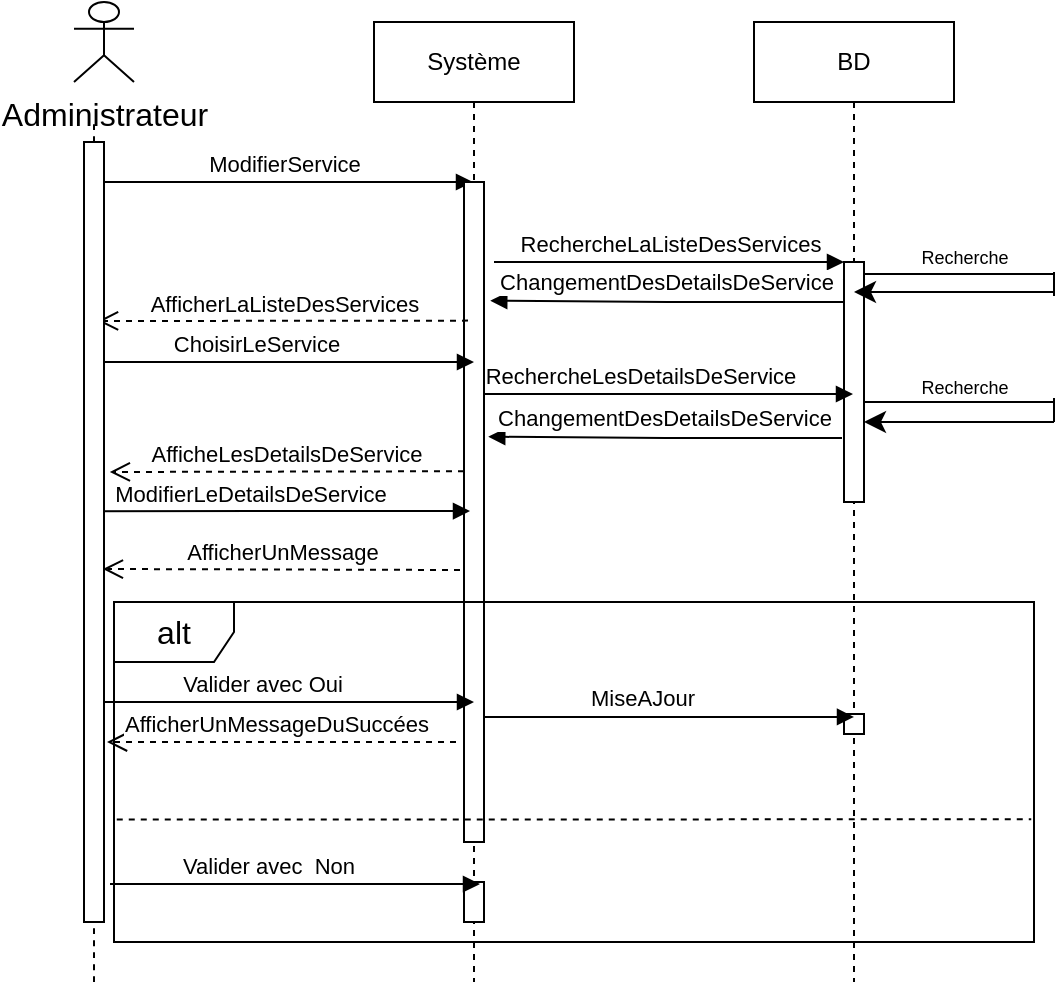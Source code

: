 <mxfile version="23.0.2" type="github" pages="2">
  <diagram name="Page-1" id="2YBvvXClWsGukQMizWep">
    <mxGraphModel dx="1351" dy="505" grid="1" gridSize="10" guides="1" tooltips="1" connect="1" arrows="1" fold="1" page="1" pageScale="1" pageWidth="850" pageHeight="1100" math="0" shadow="0">
      <root>
        <mxCell id="0" />
        <mxCell id="1" parent="0" />
        <mxCell id="aM9ryv3xv72pqoxQDRHE-5" value="Système" style="shape=umlLifeline;perimeter=lifelinePerimeter;whiteSpace=wrap;html=1;container=0;dropTarget=0;collapsible=0;recursiveResize=0;outlineConnect=0;portConstraint=eastwest;newEdgeStyle={&quot;edgeStyle&quot;:&quot;elbowEdgeStyle&quot;,&quot;elbow&quot;:&quot;vertical&quot;,&quot;curved&quot;:0,&quot;rounded&quot;:0};" parent="1" vertex="1">
          <mxGeometry x="220" y="40" width="100" height="480" as="geometry" />
        </mxCell>
        <mxCell id="aM9ryv3xv72pqoxQDRHE-7" value="ModifierService" style="html=1;verticalAlign=bottom;endArrow=block;edgeStyle=elbowEdgeStyle;elbow=vertical;curved=0;rounded=0;" parent="1" target="aM9ryv3xv72pqoxQDRHE-5" edge="1">
          <mxGeometry relative="1" as="geometry">
            <mxPoint x="80" y="120" as="sourcePoint" />
            <Array as="points">
              <mxPoint x="180" y="120" />
            </Array>
            <mxPoint x="265" y="120" as="targetPoint" />
          </mxGeometry>
        </mxCell>
        <mxCell id="IuWYibDsxvpFyqNWnPMN-1" value="Administrateur" style="shape=umlActor;verticalLabelPosition=bottom;verticalAlign=top;html=1;outlineConnect=0;fontSize=16;" parent="1" vertex="1">
          <mxGeometry x="70" y="30" width="30" height="40" as="geometry" />
        </mxCell>
        <mxCell id="IuWYibDsxvpFyqNWnPMN-3" value="" style="endArrow=none;dashed=1;html=1;rounded=0;fontSize=12;startSize=8;endSize=8;curved=1;" parent="1" edge="1" source="3uridJ988G90Z0S9a935-14">
          <mxGeometry width="50" height="50" relative="1" as="geometry">
            <mxPoint x="80" y="520" as="sourcePoint" />
            <mxPoint x="80" y="90" as="targetPoint" />
          </mxGeometry>
        </mxCell>
        <mxCell id="IuWYibDsxvpFyqNWnPMN-5" value="BD" style="shape=umlLifeline;perimeter=lifelinePerimeter;whiteSpace=wrap;html=1;container=0;dropTarget=0;collapsible=0;recursiveResize=0;outlineConnect=0;portConstraint=eastwest;newEdgeStyle={&quot;edgeStyle&quot;:&quot;elbowEdgeStyle&quot;,&quot;elbow&quot;:&quot;vertical&quot;,&quot;curved&quot;:0,&quot;rounded&quot;:0};" parent="1" vertex="1">
          <mxGeometry x="410" y="40" width="100" height="480" as="geometry" />
        </mxCell>
        <mxCell id="IuWYibDsxvpFyqNWnPMN-6" value="" style="rounded=0;whiteSpace=wrap;html=1;fontSize=16;direction=south;" parent="1" vertex="1">
          <mxGeometry x="265" y="120" width="10" height="330" as="geometry" />
        </mxCell>
        <mxCell id="njUfeDdC9oClIFobsHE3-21" style="edgeStyle=none;curved=1;rounded=0;orthogonalLoop=1;jettySize=auto;html=1;fontSize=12;startSize=8;endSize=8;" parent="1" source="IuWYibDsxvpFyqNWnPMN-7" edge="1">
          <mxGeometry relative="1" as="geometry">
            <mxPoint x="460.0" y="180" as="targetPoint" />
          </mxGeometry>
        </mxCell>
        <mxCell id="IuWYibDsxvpFyqNWnPMN-7" value="" style="rounded=0;whiteSpace=wrap;html=1;fontSize=16;direction=south;" parent="1" vertex="1">
          <mxGeometry x="455" y="160" width="10" height="120" as="geometry" />
        </mxCell>
        <mxCell id="njUfeDdC9oClIFobsHE3-17" value="RechercheLesDetailsDeService" style="html=1;verticalAlign=bottom;endArrow=block;edgeStyle=elbowEdgeStyle;elbow=vertical;curved=0;rounded=0;" parent="1" edge="1">
          <mxGeometry x="-0.154" relative="1" as="geometry">
            <mxPoint x="275" y="226" as="sourcePoint" />
            <Array as="points">
              <mxPoint x="370" y="226" />
            </Array>
            <mxPoint x="459.5" y="226" as="targetPoint" />
            <mxPoint as="offset" />
          </mxGeometry>
        </mxCell>
        <mxCell id="njUfeDdC9oClIFobsHE3-22" value="" style="endArrow=none;html=1;rounded=0;fontSize=12;startSize=8;endSize=8;curved=1;" parent="1" edge="1">
          <mxGeometry width="50" height="50" relative="1" as="geometry">
            <mxPoint x="465" y="166" as="sourcePoint" />
            <mxPoint x="560" y="166" as="targetPoint" />
          </mxGeometry>
        </mxCell>
        <mxCell id="njUfeDdC9oClIFobsHE3-23" value="" style="endArrow=none;html=1;rounded=0;fontSize=12;startSize=8;endSize=8;curved=1;" parent="1" edge="1">
          <mxGeometry width="50" height="50" relative="1" as="geometry">
            <mxPoint x="560" y="177" as="sourcePoint" />
            <mxPoint x="560" y="165" as="targetPoint" />
          </mxGeometry>
        </mxCell>
        <mxCell id="njUfeDdC9oClIFobsHE3-24" value="" style="endArrow=classic;html=1;rounded=0;fontSize=12;startSize=8;endSize=8;curved=1;entryX=0.24;entryY=0.5;entryDx=0;entryDy=0;entryPerimeter=0;" parent="1" edge="1">
          <mxGeometry width="50" height="50" relative="1" as="geometry">
            <mxPoint x="560" y="175" as="sourcePoint" />
            <mxPoint x="460" y="175" as="targetPoint" />
            <Array as="points">
              <mxPoint x="530" y="175" />
              <mxPoint x="510" y="175" />
            </Array>
          </mxGeometry>
        </mxCell>
        <mxCell id="IuWYibDsxvpFyqNWnPMN-12" value="RechercheLaListeDesServices" style="html=1;verticalAlign=bottom;endArrow=block;edgeStyle=elbowEdgeStyle;elbow=vertical;curved=0;rounded=0;entryX=0;entryY=1;entryDx=0;entryDy=0;" parent="1" edge="1" target="IuWYibDsxvpFyqNWnPMN-7">
          <mxGeometry relative="1" as="geometry">
            <mxPoint x="280" y="160" as="sourcePoint" />
            <Array as="points">
              <mxPoint x="365" y="160" />
            </Array>
            <mxPoint x="440" y="160" as="targetPoint" />
          </mxGeometry>
        </mxCell>
        <mxCell id="njUfeDdC9oClIFobsHE3-31" value="AfficherUnMessageDuSuccées" style="html=1;verticalAlign=bottom;endArrow=open;dashed=1;endSize=8;edgeStyle=elbowEdgeStyle;elbow=vertical;curved=0;rounded=0;" parent="1" edge="1">
          <mxGeometry x="0.05" relative="1" as="geometry">
            <mxPoint x="86.5" y="400" as="targetPoint" />
            <Array as="points">
              <mxPoint x="91.5" y="400" />
            </Array>
            <mxPoint x="261" y="400" as="sourcePoint" />
            <mxPoint x="1" as="offset" />
          </mxGeometry>
        </mxCell>
        <mxCell id="njUfeDdC9oClIFobsHE3-32" value="alt" style="shape=umlFrame;whiteSpace=wrap;html=1;pointerEvents=0;fontSize=16;" parent="1" vertex="1">
          <mxGeometry x="90" y="330" width="460" height="170" as="geometry" />
        </mxCell>
        <mxCell id="njUfeDdC9oClIFobsHE3-35" value="AfficherLaListeDesServices" style="html=1;verticalAlign=bottom;endArrow=open;dashed=1;endSize=8;edgeStyle=elbowEdgeStyle;elbow=vertical;curved=0;rounded=0;exitX=0.239;exitY=0.5;exitDx=0;exitDy=0;exitPerimeter=0;" parent="1" edge="1">
          <mxGeometry relative="1" as="geometry">
            <mxPoint x="82.0" y="189.364" as="targetPoint" />
            <Array as="points" />
            <mxPoint x="267" y="189.31" as="sourcePoint" />
          </mxGeometry>
        </mxCell>
        <mxCell id="njUfeDdC9oClIFobsHE3-36" value="ChoisirLeService" style="html=1;verticalAlign=bottom;endArrow=block;edgeStyle=elbowEdgeStyle;elbow=horizontal;curved=0;rounded=0;" parent="1" edge="1">
          <mxGeometry x="-0.154" relative="1" as="geometry">
            <mxPoint x="80" y="210" as="sourcePoint" />
            <Array as="points" />
            <mxPoint x="270" y="210" as="targetPoint" />
            <mxPoint as="offset" />
          </mxGeometry>
        </mxCell>
        <mxCell id="njUfeDdC9oClIFobsHE3-38" value="AfficheLesDetailsDeService" style="html=1;verticalAlign=bottom;endArrow=open;dashed=1;endSize=8;edgeStyle=elbowEdgeStyle;elbow=vertical;curved=0;rounded=0;entryX=0.424;entryY=-0.291;entryDx=0;entryDy=0;entryPerimeter=0;" parent="1" edge="1" target="3uridJ988G90Z0S9a935-14">
          <mxGeometry relative="1" as="geometry">
            <mxPoint x="75.5" y="264.61" as="targetPoint" />
            <Array as="points" />
            <mxPoint x="265" y="264.61" as="sourcePoint" />
          </mxGeometry>
        </mxCell>
        <mxCell id="3uridJ988G90Z0S9a935-2" value="ChangementDesDetailsDeService" style="html=1;verticalAlign=bottom;endArrow=block;edgeStyle=elbowEdgeStyle;elbow=horizontal;curved=0;rounded=0;entryX=0.384;entryY=-0.213;entryDx=0;entryDy=0;entryPerimeter=0;" edge="1" parent="1">
          <mxGeometry x="0.006" relative="1" as="geometry">
            <mxPoint x="454" y="248" as="sourcePoint" />
            <Array as="points" />
            <mxPoint x="277.13" y="247.36" as="targetPoint" />
            <mxPoint as="offset" />
          </mxGeometry>
        </mxCell>
        <mxCell id="3uridJ988G90Z0S9a935-4" value="" style="endArrow=none;dashed=1;html=1;rounded=0;exitX=0.003;exitY=0.64;exitDx=0;exitDy=0;exitPerimeter=0;entryX=0.997;entryY=0.639;entryDx=0;entryDy=0;entryPerimeter=0;" edge="1" parent="1" source="njUfeDdC9oClIFobsHE3-32" target="njUfeDdC9oClIFobsHE3-32">
          <mxGeometry width="50" height="50" relative="1" as="geometry">
            <mxPoint x="90.92" y="419.75" as="sourcePoint" />
            <mxPoint x="550" y="423.05" as="targetPoint" />
          </mxGeometry>
        </mxCell>
        <mxCell id="3uridJ988G90Z0S9a935-5" value="ChangementDesDetailsDeService" style="html=1;verticalAlign=bottom;endArrow=block;edgeStyle=elbowEdgeStyle;elbow=horizontal;curved=0;rounded=0;entryX=0.384;entryY=-0.213;entryDx=0;entryDy=0;entryPerimeter=0;" edge="1" parent="1">
          <mxGeometry x="0.006" relative="1" as="geometry">
            <mxPoint x="455" y="180" as="sourcePoint" />
            <Array as="points" />
            <mxPoint x="278.13" y="179.36" as="targetPoint" />
            <mxPoint as="offset" />
          </mxGeometry>
        </mxCell>
        <mxCell id="3uridJ988G90Z0S9a935-6" value="&lt;font style=&quot;font-size: 9px;&quot;&gt;Recherche&lt;/font&gt;" style="text;html=1;align=center;verticalAlign=middle;resizable=0;points=[];autosize=1;strokeColor=none;fillColor=none;" vertex="1" parent="1">
          <mxGeometry x="480" y="142" width="70" height="30" as="geometry" />
        </mxCell>
        <mxCell id="3uridJ988G90Z0S9a935-7" value="ModifierLeDetailsDeService" style="html=1;verticalAlign=bottom;endArrow=block;edgeStyle=elbowEdgeStyle;elbow=vertical;curved=0;rounded=0;" edge="1" parent="1">
          <mxGeometry x="-0.154" relative="1" as="geometry">
            <mxPoint x="78" y="284.57" as="sourcePoint" />
            <Array as="points" />
            <mxPoint x="268" y="284.57" as="targetPoint" />
            <mxPoint as="offset" />
          </mxGeometry>
        </mxCell>
        <mxCell id="3uridJ988G90Z0S9a935-8" value="&lt;font style=&quot;font-size: 9px;&quot;&gt;Recherche&lt;/font&gt;" style="text;html=1;align=center;verticalAlign=middle;resizable=0;points=[];autosize=1;strokeColor=none;fillColor=none;" vertex="1" parent="1">
          <mxGeometry x="480" y="207" width="70" height="30" as="geometry" />
        </mxCell>
        <mxCell id="3uridJ988G90Z0S9a935-9" value="" style="endArrow=none;html=1;rounded=0;fontSize=12;startSize=8;endSize=8;curved=1;" edge="1" parent="1">
          <mxGeometry width="50" height="50" relative="1" as="geometry">
            <mxPoint x="465" y="230" as="sourcePoint" />
            <mxPoint x="560" y="230" as="targetPoint" />
          </mxGeometry>
        </mxCell>
        <mxCell id="3uridJ988G90Z0S9a935-10" value="" style="endArrow=classic;html=1;rounded=0;fontSize=12;startSize=8;endSize=8;curved=1;entryX=0.24;entryY=0.5;entryDx=0;entryDy=0;entryPerimeter=0;" edge="1" parent="1">
          <mxGeometry width="50" height="50" relative="1" as="geometry">
            <mxPoint x="560" y="240" as="sourcePoint" />
            <mxPoint x="465" y="240" as="targetPoint" />
            <Array as="points">
              <mxPoint x="535" y="240" />
              <mxPoint x="515" y="240" />
            </Array>
          </mxGeometry>
        </mxCell>
        <mxCell id="3uridJ988G90Z0S9a935-12" value="" style="endArrow=none;html=1;rounded=0;fontSize=12;startSize=8;endSize=8;curved=1;" edge="1" parent="1">
          <mxGeometry width="50" height="50" relative="1" as="geometry">
            <mxPoint x="560" y="240" as="sourcePoint" />
            <mxPoint x="560" y="228" as="targetPoint" />
            <Array as="points">
              <mxPoint x="560" y="240" />
            </Array>
          </mxGeometry>
        </mxCell>
        <mxCell id="3uridJ988G90Z0S9a935-13" value="AfficherUnMessage" style="html=1;verticalAlign=bottom;endArrow=open;dashed=1;endSize=8;edgeStyle=elbowEdgeStyle;elbow=vertical;curved=0;rounded=0;entryX=0.547;entryY=0.057;entryDx=0;entryDy=0;entryPerimeter=0;" edge="1" parent="1" target="3uridJ988G90Z0S9a935-14">
          <mxGeometry relative="1" as="geometry">
            <mxPoint x="73.5" y="314" as="targetPoint" />
            <Array as="points" />
            <mxPoint x="263" y="314" as="sourcePoint" />
          </mxGeometry>
        </mxCell>
        <mxCell id="3uridJ988G90Z0S9a935-15" value="" style="endArrow=none;dashed=1;html=1;rounded=0;fontSize=12;startSize=8;endSize=8;curved=1;" edge="1" parent="1" target="3uridJ988G90Z0S9a935-14">
          <mxGeometry width="50" height="50" relative="1" as="geometry">
            <mxPoint x="80" y="520" as="sourcePoint" />
            <mxPoint x="80" y="90" as="targetPoint" />
          </mxGeometry>
        </mxCell>
        <mxCell id="3uridJ988G90Z0S9a935-14" value="" style="rounded=0;whiteSpace=wrap;html=1;fontSize=16;direction=south;" vertex="1" parent="1">
          <mxGeometry x="75" y="100" width="10" height="390" as="geometry" />
        </mxCell>
        <mxCell id="3uridJ988G90Z0S9a935-16" value="Valider avec Oui" style="html=1;verticalAlign=bottom;endArrow=block;edgeStyle=elbowEdgeStyle;elbow=horizontal;curved=0;rounded=0;" edge="1" parent="1">
          <mxGeometry x="-0.154" relative="1" as="geometry">
            <mxPoint x="85" y="380" as="sourcePoint" />
            <Array as="points" />
            <mxPoint x="270" y="380" as="targetPoint" />
            <mxPoint as="offset" />
          </mxGeometry>
        </mxCell>
        <mxCell id="3uridJ988G90Z0S9a935-18" value="" style="rounded=0;whiteSpace=wrap;html=1;direction=south;" vertex="1" parent="1">
          <mxGeometry x="265" y="470" width="10" height="20" as="geometry" />
        </mxCell>
        <mxCell id="3uridJ988G90Z0S9a935-19" value="" style="rounded=0;whiteSpace=wrap;html=1;direction=south;" vertex="1" parent="1">
          <mxGeometry x="455" y="386" width="10" height="10" as="geometry" />
        </mxCell>
        <mxCell id="3uridJ988G90Z0S9a935-20" value="MiseAJour" style="html=1;verticalAlign=bottom;endArrow=block;edgeStyle=elbowEdgeStyle;elbow=horizontal;curved=0;rounded=0;" edge="1" parent="1">
          <mxGeometry x="-0.154" relative="1" as="geometry">
            <mxPoint x="275" y="387.47" as="sourcePoint" />
            <Array as="points" />
            <mxPoint x="460" y="387.47" as="targetPoint" />
            <mxPoint as="offset" />
          </mxGeometry>
        </mxCell>
        <mxCell id="3uridJ988G90Z0S9a935-21" value="Valider avec&amp;nbsp; Non" style="html=1;verticalAlign=bottom;endArrow=block;edgeStyle=elbowEdgeStyle;elbow=horizontal;curved=0;rounded=0;" edge="1" parent="1">
          <mxGeometry x="-0.154" relative="1" as="geometry">
            <mxPoint x="88" y="471" as="sourcePoint" />
            <Array as="points" />
            <mxPoint x="273" y="471" as="targetPoint" />
            <mxPoint as="offset" />
          </mxGeometry>
        </mxCell>
      </root>
    </mxGraphModel>
  </diagram>
  <diagram id="vFu_WvSbxT_8KnBtAzR0" name="Page-2">
    <mxGraphModel dx="2088" dy="2348" grid="0" gridSize="10" guides="1" tooltips="1" connect="1" arrows="1" fold="1" page="0" pageScale="1" pageWidth="827" pageHeight="1169" math="0" shadow="0">
      <root>
        <mxCell id="0" />
        <mxCell id="1" parent="0" />
      </root>
    </mxGraphModel>
  </diagram>
</mxfile>
